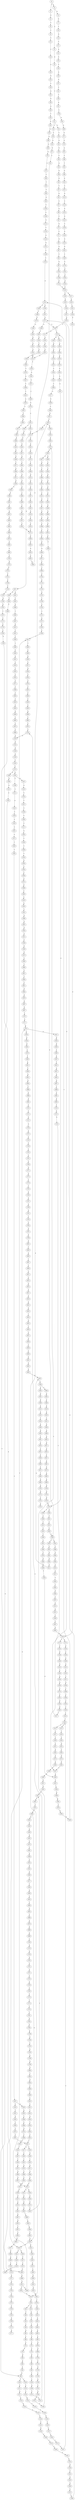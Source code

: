 strict digraph  {
	S0 -> S1 [ label = T ];
	S0 -> S2 [ label = C ];
	S1 -> S3 [ label = G ];
	S2 -> S4 [ label = A ];
	S2 -> S5 [ label = C ];
	S3 -> S6 [ label = T ];
	S4 -> S7 [ label = G ];
	S5 -> S8 [ label = G ];
	S6 -> S9 [ label = T ];
	S7 -> S10 [ label = T ];
	S8 -> S11 [ label = T ];
	S9 -> S12 [ label = C ];
	S10 -> S13 [ label = G ];
	S11 -> S14 [ label = A ];
	S11 -> S15 [ label = C ];
	S12 -> S16 [ label = C ];
	S13 -> S17 [ label = C ];
	S14 -> S18 [ label = C ];
	S15 -> S19 [ label = C ];
	S16 -> S20 [ label = A ];
	S17 -> S21 [ label = A ];
	S18 -> S22 [ label = A ];
	S19 -> S23 [ label = A ];
	S20 -> S24 [ label = G ];
	S21 -> S25 [ label = A ];
	S22 -> S26 [ label = G ];
	S23 -> S27 [ label = G ];
	S24 -> S28 [ label = C ];
	S25 -> S29 [ label = C ];
	S26 -> S30 [ label = C ];
	S27 -> S31 [ label = T ];
	S28 -> S32 [ label = A ];
	S29 -> S33 [ label = A ];
	S30 -> S34 [ label = A ];
	S31 -> S35 [ label = A ];
	S32 -> S36 [ label = G ];
	S33 -> S37 [ label = G ];
	S34 -> S38 [ label = G ];
	S35 -> S39 [ label = G ];
	S36 -> S40 [ label = A ];
	S37 -> S41 [ label = C ];
	S38 -> S42 [ label = G ];
	S39 -> S43 [ label = G ];
	S39 -> S44 [ label = C ];
	S40 -> S45 [ label = T ];
	S41 -> S46 [ label = T ];
	S42 -> S47 [ label = T ];
	S43 -> S48 [ label = G ];
	S44 -> S49 [ label = T ];
	S45 -> S50 [ label = A ];
	S46 -> S51 [ label = A ];
	S47 -> S52 [ label = G ];
	S48 -> S53 [ label = T ];
	S49 -> S54 [ label = C ];
	S50 -> S55 [ label = A ];
	S51 -> S56 [ label = C ];
	S52 -> S57 [ label = C ];
	S53 -> S58 [ label = C ];
	S54 -> S59 [ label = C ];
	S55 -> S60 [ label = A ];
	S56 -> S61 [ label = G ];
	S57 -> S62 [ label = A ];
	S58 -> S63 [ label = A ];
	S59 -> S64 [ label = A ];
	S60 -> S65 [ label = A ];
	S61 -> S66 [ label = A ];
	S62 -> S67 [ label = C ];
	S63 -> S68 [ label = C ];
	S64 -> S69 [ label = C ];
	S65 -> S70 [ label = A ];
	S66 -> S71 [ label = G ];
	S67 -> S72 [ label = G ];
	S68 -> S73 [ label = T ];
	S69 -> S74 [ label = C ];
	S70 -> S75 [ label = C ];
	S71 -> S76 [ label = A ];
	S72 -> S77 [ label = C ];
	S73 -> S78 [ label = C ];
	S74 -> S79 [ label = G ];
	S75 -> S80 [ label = T ];
	S76 -> S81 [ label = A ];
	S77 -> S82 [ label = G ];
	S78 -> S83 [ label = G ];
	S79 -> S84 [ label = G ];
	S80 -> S85 [ label = T ];
	S81 -> S86 [ label = C ];
	S82 -> S87 [ label = G ];
	S83 -> S88 [ label = C ];
	S84 -> S89 [ label = A ];
	S85 -> S90 [ label = T ];
	S86 -> S91 [ label = T ];
	S87 -> S92 [ label = T ];
	S88 -> S93 [ label = T ];
	S89 -> S94 [ label = C ];
	S90 -> S95 [ label = G ];
	S91 -> S96 [ label = G ];
	S92 -> S97 [ label = G ];
	S93 -> S98 [ label = T ];
	S94 -> S99 [ label = G ];
	S95 -> S100 [ label = C ];
	S96 -> S101 [ label = G ];
	S97 -> S102 [ label = C ];
	S98 -> S103 [ label = C ];
	S99 -> S104 [ label = C ];
	S99 -> S105 [ label = T ];
	S100 -> S106 [ label = C ];
	S101 -> S107 [ label = C ];
	S102 -> S108 [ label = C ];
	S103 -> S109 [ label = A ];
	S104 -> S110 [ label = C ];
	S105 -> S111 [ label = C ];
	S106 -> S112 [ label = G ];
	S107 -> S113 [ label = G ];
	S108 -> S114 [ label = G ];
	S109 -> S115 [ label = T ];
	S110 -> S116 [ label = C ];
	S111 -> S117 [ label = G ];
	S112 -> S118 [ label = T ];
	S113 -> S119 [ label = C ];
	S114 -> S120 [ label = C ];
	S115 -> S121 [ label = C ];
	S116 -> S122 [ label = A ];
	S117 -> S123 [ label = T ];
	S118 -> S124 [ label = A ];
	S119 -> S125 [ label = A ];
	S120 -> S126 [ label = C ];
	S120 -> S127 [ label = A ];
	S121 -> S128 [ label = C ];
	S122 -> S129 [ label = T ];
	S123 -> S130 [ label = G ];
	S124 -> S131 [ label = G ];
	S125 -> S132 [ label = G ];
	S126 -> S133 [ label = G ];
	S127 -> S134 [ label = A ];
	S128 -> S135 [ label = A ];
	S129 -> S136 [ label = C ];
	S130 -> S137 [ label = A ];
	S131 -> S138 [ label = C ];
	S132 -> S139 [ label = C ];
	S133 -> S140 [ label = G ];
	S134 -> S141 [ label = C ];
	S135 -> S142 [ label = G ];
	S136 -> S143 [ label = G ];
	S137 -> S144 [ label = C ];
	S138 -> S145 [ label = C ];
	S139 -> S146 [ label = G ];
	S140 -> S147 [ label = T ];
	S141 -> S148 [ label = C ];
	S142 -> S149 [ label = A ];
	S143 -> S150 [ label = T ];
	S144 -> S151 [ label = C ];
	S145 -> S152 [ label = G ];
	S146 -> S153 [ label = G ];
	S147 -> S154 [ label = G ];
	S148 -> S155 [ label = A ];
	S149 -> S156 [ label = A ];
	S150 -> S157 [ label = C ];
	S151 -> S158 [ label = G ];
	S152 -> S159 [ label = G ];
	S152 -> S160 [ label = C ];
	S153 -> S161 [ label = G ];
	S154 -> S162 [ label = G ];
	S155 -> S163 [ label = G ];
	S156 -> S164 [ label = C ];
	S157 -> S165 [ label = C ];
	S158 -> S166 [ label = G ];
	S159 -> S167 [ label = T ];
	S160 -> S168 [ label = T ];
	S161 -> S169 [ label = T ];
	S162 -> S170 [ label = T ];
	S162 -> S171 [ label = A ];
	S163 -> S172 [ label = A ];
	S163 -> S173 [ label = T ];
	S164 -> S174 [ label = C ];
	S165 -> S175 [ label = T ];
	S166 -> S176 [ label = T ];
	S167 -> S177 [ label = G ];
	S168 -> S178 [ label = G ];
	S169 -> S179 [ label = G ];
	S170 -> S180 [ label = G ];
	S170 -> S181 [ label = T ];
	S171 -> S182 [ label = A ];
	S172 -> S183 [ label = A ];
	S173 -> S184 [ label = C ];
	S174 -> S185 [ label = A ];
	S174 -> S186 [ label = G ];
	S175 -> S187 [ label = C ];
	S176 -> S188 [ label = C ];
	S177 -> S189 [ label = A ];
	S177 -> S162 [ label = G ];
	S178 -> S190 [ label = G ];
	S179 -> S191 [ label = C ];
	S180 -> S192 [ label = G ];
	S181 -> S193 [ label = A ];
	S182 -> S194 [ label = G ];
	S183 -> S195 [ label = C ];
	S184 -> S196 [ label = G ];
	S185 -> S197 [ label = G ];
	S185 -> S198 [ label = C ];
	S186 -> S199 [ label = G ];
	S187 -> S200 [ label = T ];
	S188 -> S201 [ label = G ];
	S189 -> S202 [ label = C ];
	S190 -> S203 [ label = A ];
	S191 -> S204 [ label = C ];
	S192 -> S205 [ label = A ];
	S193 -> S206 [ label = G ];
	S194 -> S207 [ label = A ];
	S195 -> S208 [ label = A ];
	S196 -> S209 [ label = C ];
	S197 -> S210 [ label = A ];
	S198 -> S211 [ label = C ];
	S199 -> S212 [ label = A ];
	S200 -> S213 [ label = T ];
	S200 -> S214 [ label = G ];
	S201 -> S215 [ label = C ];
	S202 -> S216 [ label = G ];
	S203 -> S217 [ label = A ];
	S204 -> S218 [ label = G ];
	S205 -> S219 [ label = A ];
	S206 -> S220 [ label = A ];
	S207 -> S221 [ label = A ];
	S208 -> S222 [ label = G ];
	S209 -> S223 [ label = G ];
	S210 -> S224 [ label = C ];
	S211 -> S225 [ label = A ];
	S212 -> S226 [ label = C ];
	S213 -> S227 [ label = C ];
	S214 -> S228 [ label = T ];
	S215 -> S229 [ label = G ];
	S216 -> S230 [ label = T ];
	S217 -> S231 [ label = G ];
	S218 -> S120 [ label = C ];
	S219 -> S232 [ label = C ];
	S220 -> S233 [ label = A ];
	S221 -> S234 [ label = C ];
	S222 -> S235 [ label = C ];
	S223 -> S236 [ label = C ];
	S224 -> S237 [ label = T ];
	S225 -> S238 [ label = C ];
	S226 -> S99 [ label = G ];
	S227 -> S239 [ label = T ];
	S228 -> S240 [ label = C ];
	S229 -> S241 [ label = T ];
	S230 -> S242 [ label = G ];
	S231 -> S243 [ label = A ];
	S232 -> S244 [ label = C ];
	S233 -> S245 [ label = G ];
	S234 -> S246 [ label = G ];
	S235 -> S247 [ label = C ];
	S236 -> S248 [ label = A ];
	S237 -> S249 [ label = C ];
	S238 -> S250 [ label = C ];
	S239 -> S251 [ label = C ];
	S240 -> S252 [ label = G ];
	S241 -> S253 [ label = A ];
	S242 -> S254 [ label = G ];
	S243 -> S221 [ label = A ];
	S244 -> S255 [ label = T ];
	S245 -> S256 [ label = G ];
	S246 -> S257 [ label = G ];
	S247 -> S258 [ label = G ];
	S248 -> S259 [ label = G ];
	S249 -> S260 [ label = C ];
	S250 -> S261 [ label = C ];
	S251 -> S262 [ label = G ];
	S252 -> S263 [ label = T ];
	S253 -> S264 [ label = G ];
	S254 -> S265 [ label = G ];
	S255 -> S266 [ label = C ];
	S256 -> S267 [ label = G ];
	S257 -> S268 [ label = C ];
	S258 -> S269 [ label = T ];
	S259 -> S270 [ label = C ];
	S260 -> S271 [ label = C ];
	S261 -> S272 [ label = C ];
	S262 -> S273 [ label = G ];
	S263 -> S274 [ label = G ];
	S264 -> S275 [ label = C ];
	S265 -> S276 [ label = T ];
	S266 -> S277 [ label = G ];
	S267 -> S278 [ label = G ];
	S268 -> S279 [ label = A ];
	S269 -> S280 [ label = C ];
	S270 -> S281 [ label = C ];
	S271 -> S282 [ label = A ];
	S272 -> S283 [ label = T ];
	S273 -> S284 [ label = A ];
	S274 -> S285 [ label = G ];
	S275 -> S286 [ label = C ];
	S276 -> S287 [ label = A ];
	S277 -> S288 [ label = G ];
	S278 -> S289 [ label = T ];
	S278 -> S290 [ label = G ];
	S279 -> S291 [ label = C ];
	S280 -> S292 [ label = C ];
	S281 -> S293 [ label = G ];
	S282 -> S294 [ label = T ];
	S283 -> S295 [ label = T ];
	S284 -> S296 [ label = G ];
	S285 -> S297 [ label = T ];
	S286 -> S152 [ label = G ];
	S287 -> S298 [ label = C ];
	S288 -> S299 [ label = C ];
	S289 -> S300 [ label = C ];
	S290 -> S301 [ label = T ];
	S291 -> S302 [ label = C ];
	S291 -> S303 [ label = T ];
	S292 -> S304 [ label = T ];
	S293 -> S305 [ label = G ];
	S294 -> S306 [ label = C ];
	S295 -> S307 [ label = C ];
	S296 -> S308 [ label = A ];
	S297 -> S309 [ label = A ];
	S298 -> S310 [ label = T ];
	S299 -> S311 [ label = A ];
	S300 -> S312 [ label = T ];
	S301 -> S313 [ label = C ];
	S302 -> S314 [ label = G ];
	S303 -> S315 [ label = G ];
	S304 -> S316 [ label = C ];
	S305 -> S317 [ label = T ];
	S306 -> S318 [ label = T ];
	S307 -> S319 [ label = C ];
	S307 -> S320 [ label = G ];
	S308 -> S321 [ label = G ];
	S309 -> S322 [ label = C ];
	S310 -> S323 [ label = A ];
	S311 -> S324 [ label = C ];
	S312 -> S325 [ label = C ];
	S313 -> S326 [ label = C ];
	S314 -> S327 [ label = A ];
	S314 -> S328 [ label = G ];
	S315 -> S329 [ label = G ];
	S316 -> S200 [ label = T ];
	S317 -> S177 [ label = G ];
	S318 -> S330 [ label = G ];
	S319 -> S331 [ label = T ];
	S320 -> S332 [ label = A ];
	S321 -> S333 [ label = G ];
	S322 -> S334 [ label = C ];
	S323 -> S335 [ label = T ];
	S324 -> S336 [ label = G ];
	S324 -> S337 [ label = C ];
	S325 -> S338 [ label = T ];
	S326 -> S339 [ label = G ];
	S327 -> S340 [ label = G ];
	S327 -> S341 [ label = A ];
	S328 -> S342 [ label = G ];
	S329 -> S343 [ label = G ];
	S330 -> S344 [ label = C ];
	S331 -> S345 [ label = G ];
	S332 -> S346 [ label = T ];
	S333 -> S347 [ label = T ];
	S334 -> S348 [ label = G ];
	S335 -> S349 [ label = T ];
	S336 -> S350 [ label = C ];
	S337 -> S314 [ label = G ];
	S338 -> S351 [ label = C ];
	S339 -> S352 [ label = C ];
	S339 -> S353 [ label = T ];
	S340 -> S354 [ label = T ];
	S341 -> S355 [ label = T ];
	S342 -> S356 [ label = A ];
	S343 -> S357 [ label = A ];
	S344 -> S358 [ label = C ];
	S345 -> S359 [ label = T ];
	S346 -> S360 [ label = C ];
	S347 -> S361 [ label = C ];
	S348 -> S362 [ label = G ];
	S349 -> S363 [ label = G ];
	S350 -> S364 [ label = G ];
	S351 -> S365 [ label = G ];
	S352 -> S366 [ label = C ];
	S353 -> S367 [ label = C ];
	S354 -> S368 [ label = C ];
	S355 -> S369 [ label = G ];
	S356 -> S370 [ label = A ];
	S357 -> S371 [ label = A ];
	S358 -> S372 [ label = A ];
	S359 -> S373 [ label = C ];
	S360 -> S374 [ label = G ];
	S361 -> S375 [ label = C ];
	S362 -> S376 [ label = T ];
	S363 -> S377 [ label = G ];
	S364 -> S378 [ label = C ];
	S365 -> S379 [ label = T ];
	S366 -> S380 [ label = G ];
	S367 -> S381 [ label = G ];
	S368 -> S382 [ label = C ];
	S369 -> S383 [ label = T ];
	S370 -> S384 [ label = T ];
	S371 -> S385 [ label = C ];
	S372 -> S386 [ label = G ];
	S373 -> S387 [ label = C ];
	S374 -> S388 [ label = T ];
	S375 -> S389 [ label = C ];
	S376 -> S390 [ label = G ];
	S377 -> S391 [ label = A ];
	S378 -> S392 [ label = G ];
	S379 -> S393 [ label = G ];
	S380 -> S394 [ label = G ];
	S381 -> S395 [ label = G ];
	S382 -> S396 [ label = A ];
	S383 -> S397 [ label = A ];
	S384 -> S398 [ label = T ];
	S385 -> S399 [ label = T ];
	S386 -> S400 [ label = T ];
	S387 -> S401 [ label = T ];
	S388 -> S402 [ label = T ];
	S389 -> S403 [ label = A ];
	S389 -> S404 [ label = G ];
	S390 -> S405 [ label = G ];
	S391 -> S406 [ label = A ];
	S392 -> S407 [ label = C ];
	S392 -> S408 [ label = G ];
	S393 -> S409 [ label = G ];
	S394 -> S410 [ label = A ];
	S395 -> S411 [ label = A ];
	S396 -> S412 [ label = G ];
	S397 -> S413 [ label = G ];
	S398 -> S414 [ label = G ];
	S399 -> S415 [ label = G ];
	S400 -> S416 [ label = C ];
	S401 -> S417 [ label = A ];
	S401 -> S418 [ label = T ];
	S402 -> S419 [ label = T ];
	S403 -> S420 [ label = G ];
	S404 -> S421 [ label = G ];
	S404 -> S422 [ label = A ];
	S405 -> S170 [ label = T ];
	S406 -> S423 [ label = C ];
	S407 -> S424 [ label = G ];
	S408 -> S425 [ label = C ];
	S409 -> S426 [ label = T ];
	S410 -> S427 [ label = A ];
	S411 -> S428 [ label = A ];
	S412 -> S429 [ label = T ];
	S412 -> S430 [ label = C ];
	S413 -> S431 [ label = T ];
	S414 -> S432 [ label = A ];
	S415 -> S433 [ label = G ];
	S416 -> S434 [ label = G ];
	S417 -> S435 [ label = C ];
	S418 -> S436 [ label = G ];
	S419 -> S437 [ label = G ];
	S420 -> S438 [ label = A ];
	S421 -> S439 [ label = A ];
	S422 -> S440 [ label = G ];
	S422 -> S441 [ label = A ];
	S423 -> S442 [ label = G ];
	S424 -> S443 [ label = T ];
	S425 -> S444 [ label = T ];
	S426 -> S309 [ label = A ];
	S427 -> S445 [ label = C ];
	S428 -> S446 [ label = C ];
	S429 -> S35 [ label = A ];
	S430 -> S447 [ label = T ];
	S431 -> S448 [ label = T ];
	S432 -> S449 [ label = A ];
	S433 -> S450 [ label = A ];
	S434 -> S451 [ label = T ];
	S435 -> S452 [ label = T ];
	S436 -> S453 [ label = T ];
	S437 -> S454 [ label = T ];
	S438 -> S455 [ label = G ];
	S439 -> S456 [ label = G ];
	S440 -> S457 [ label = T ];
	S441 -> S458 [ label = G ];
	S442 -> S459 [ label = G ];
	S443 -> S460 [ label = C ];
	S444 -> S461 [ label = G ];
	S445 -> S462 [ label = T ];
	S446 -> S463 [ label = A ];
	S446 -> S464 [ label = T ];
	S447 -> S465 [ label = T ];
	S448 -> S466 [ label = T ];
	S449 -> S467 [ label = C ];
	S450 -> S468 [ label = C ];
	S451 -> S469 [ label = A ];
	S452 -> S470 [ label = A ];
	S453 -> S471 [ label = A ];
	S454 -> S472 [ label = A ];
	S455 -> S473 [ label = C ];
	S456 -> S474 [ label = G ];
	S457 -> S475 [ label = C ];
	S458 -> S476 [ label = T ];
	S459 -> S477 [ label = T ];
	S460 -> S478 [ label = G ];
	S461 -> S479 [ label = G ];
	S462 -> S480 [ label = G ];
	S463 -> S481 [ label = G ];
	S464 -> S482 [ label = A ];
	S465 -> S483 [ label = C ];
	S466 -> S484 [ label = C ];
	S467 -> S485 [ label = C ];
	S468 -> S486 [ label = C ];
	S469 -> S487 [ label = A ];
	S470 -> S488 [ label = C ];
	S471 -> S489 [ label = G ];
	S472 -> S490 [ label = G ];
	S473 -> S491 [ label = C ];
	S474 -> S492 [ label = C ];
	S475 -> S382 [ label = C ];
	S476 -> S493 [ label = C ];
	S477 -> S494 [ label = A ];
	S478 -> S495 [ label = A ];
	S479 -> S496 [ label = A ];
	S480 -> S497 [ label = C ];
	S481 -> S498 [ label = G ];
	S482 -> S499 [ label = C ];
	S483 -> S500 [ label = A ];
	S484 -> S501 [ label = A ];
	S485 -> S502 [ label = C ];
	S486 -> S503 [ label = C ];
	S487 -> S504 [ label = G ];
	S488 -> S505 [ label = C ];
	S489 -> S506 [ label = G ];
	S490 -> S507 [ label = G ];
	S491 -> S508 [ label = A ];
	S492 -> S509 [ label = G ];
	S493 -> S510 [ label = G ];
	S494 -> S511 [ label = C ];
	S495 -> S512 [ label = C ];
	S496 -> S513 [ label = A ];
	S497 -> S514 [ label = A ];
	S498 -> S515 [ label = A ];
	S499 -> S516 [ label = A ];
	S500 -> S517 [ label = C ];
	S501 -> S518 [ label = C ];
	S502 -> S519 [ label = G ];
	S503 -> S520 [ label = G ];
	S504 -> S521 [ label = A ];
	S505 -> S522 [ label = A ];
	S506 -> S523 [ label = A ];
	S507 -> S523 [ label = A ];
	S508 -> S524 [ label = C ];
	S509 -> S525 [ label = T ];
	S510 -> S526 [ label = C ];
	S510 -> S527 [ label = A ];
	S511 -> S528 [ label = G ];
	S512 -> S529 [ label = G ];
	S513 -> S530 [ label = T ];
	S514 -> S531 [ label = A ];
	S515 -> S532 [ label = A ];
	S516 -> S533 [ label = A ];
	S517 -> S534 [ label = G ];
	S518 -> S535 [ label = T ];
	S519 -> S536 [ label = T ];
	S520 -> S537 [ label = T ];
	S521 -> S538 [ label = C ];
	S522 -> S539 [ label = G ];
	S523 -> S540 [ label = G ];
	S523 -> S541 [ label = A ];
	S524 -> S542 [ label = G ];
	S525 -> S543 [ label = G ];
	S526 -> S544 [ label = G ];
	S527 -> S545 [ label = G ];
	S528 -> S546 [ label = A ];
	S529 -> S547 [ label = C ];
	S530 -> S548 [ label = G ];
	S531 -> S549 [ label = C ];
	S532 -> S550 [ label = T ];
	S533 -> S551 [ label = C ];
	S534 -> S552 [ label = C ];
	S535 -> S553 [ label = C ];
	S536 -> S554 [ label = C ];
	S537 -> S555 [ label = C ];
	S538 -> S556 [ label = G ];
	S539 -> S557 [ label = G ];
	S540 -> S558 [ label = A ];
	S541 -> S559 [ label = A ];
	S542 -> S560 [ label = G ];
	S543 -> S561 [ label = G ];
	S544 -> S562 [ label = G ];
	S545 -> S563 [ label = G ];
	S546 -> S564 [ label = A ];
	S547 -> S565 [ label = G ];
	S548 -> S566 [ label = G ];
	S549 -> S567 [ label = C ];
	S550 -> S568 [ label = A ];
	S551 -> S569 [ label = G ];
	S552 -> S570 [ label = C ];
	S553 -> S571 [ label = C ];
	S554 -> S572 [ label = T ];
	S555 -> S572 [ label = T ];
	S556 -> S573 [ label = G ];
	S557 -> S574 [ label = A ];
	S558 -> S575 [ label = G ];
	S559 -> S576 [ label = G ];
	S560 -> S577 [ label = T ];
	S561 -> S578 [ label = T ];
	S562 -> S579 [ label = C ];
	S563 -> S580 [ label = T ];
	S564 -> S581 [ label = G ];
	S565 -> S582 [ label = C ];
	S566 -> S583 [ label = G ];
	S567 -> S584 [ label = A ];
	S568 -> S585 [ label = G ];
	S569 -> S586 [ label = A ];
	S570 -> S587 [ label = C ];
	S571 -> S588 [ label = T ];
	S572 -> S589 [ label = C ];
	S573 -> S590 [ label = C ];
	S574 -> S591 [ label = G ];
	S575 -> S592 [ label = G ];
	S576 -> S593 [ label = G ];
	S577 -> S594 [ label = T ];
	S578 -> S595 [ label = A ];
	S579 -> S596 [ label = T ];
	S580 -> S597 [ label = A ];
	S581 -> S598 [ label = A ];
	S582 -> S599 [ label = C ];
	S583 -> S600 [ label = G ];
	S584 -> S163 [ label = G ];
	S585 -> S601 [ label = T ];
	S586 -> S602 [ label = A ];
	S587 -> S603 [ label = T ];
	S588 -> S604 [ label = T ];
	S589 -> S605 [ label = G ];
	S590 -> S606 [ label = T ];
	S591 -> S607 [ label = A ];
	S592 -> S347 [ label = T ];
	S593 -> S608 [ label = T ];
	S594 -> S609 [ label = A ];
	S595 -> S610 [ label = T ];
	S596 -> S611 [ label = A ];
	S597 -> S612 [ label = T ];
	S598 -> S613 [ label = A ];
	S599 -> S614 [ label = T ];
	S600 -> S615 [ label = T ];
	S601 -> S616 [ label = C ];
	S602 -> S617 [ label = A ];
	S603 -> S618 [ label = T ];
	S604 -> S619 [ label = T ];
	S605 -> S620 [ label = G ];
	S606 -> S621 [ label = C ];
	S607 -> S622 [ label = G ];
	S608 -> S623 [ label = C ];
	S609 -> S624 [ label = C ];
	S610 -> S625 [ label = G ];
	S611 -> S626 [ label = T ];
	S612 -> S627 [ label = A ];
	S613 -> S628 [ label = G ];
	S614 -> S629 [ label = C ];
	S615 -> S630 [ label = C ];
	S616 -> S631 [ label = T ];
	S617 -> S632 [ label = A ];
	S618 -> S633 [ label = C ];
	S619 -> S634 [ label = C ];
	S620 -> S635 [ label = C ];
	S621 -> S636 [ label = T ];
	S622 -> S637 [ label = T ];
	S623 -> S638 [ label = C ];
	S624 -> S639 [ label = T ];
	S625 -> S640 [ label = A ];
	S626 -> S641 [ label = A ];
	S627 -> S642 [ label = A ];
	S628 -> S643 [ label = T ];
	S629 -> S644 [ label = G ];
	S630 -> S645 [ label = C ];
	S631 -> S646 [ label = C ];
	S632 -> S647 [ label = C ];
	S633 -> S648 [ label = A ];
	S634 -> S649 [ label = A ];
	S635 -> S650 [ label = A ];
	S636 -> S651 [ label = C ];
	S637 -> S652 [ label = C ];
	S638 -> S653 [ label = C ];
	S639 -> S654 [ label = G ];
	S640 -> S655 [ label = G ];
	S641 -> S656 [ label = G ];
	S642 -> S657 [ label = G ];
	S643 -> S658 [ label = G ];
	S644 -> S659 [ label = G ];
	S645 -> S339 [ label = G ];
	S646 -> S660 [ label = T ];
	S647 -> S661 [ label = A ];
	S648 -> S662 [ label = T ];
	S649 -> S663 [ label = T ];
	S650 -> S324 [ label = C ];
	S651 -> S664 [ label = G ];
	S652 -> S665 [ label = A ];
	S653 -> S404 [ label = G ];
	S654 -> S666 [ label = C ];
	S655 -> S667 [ label = C ];
	S656 -> S668 [ label = T ];
	S657 -> S669 [ label = T ];
	S658 -> S670 [ label = T ];
	S659 -> S671 [ label = G ];
	S660 -> S672 [ label = C ];
	S661 -> S673 [ label = G ];
	S662 -> S674 [ label = C ];
	S663 -> S675 [ label = C ];
	S664 -> S676 [ label = A ];
	S665 -> S677 [ label = G ];
	S666 -> S678 [ label = A ];
	S667 -> S679 [ label = G ];
	S668 -> S680 [ label = A ];
	S669 -> S681 [ label = C ];
	S670 -> S682 [ label = C ];
	S671 -> S683 [ label = C ];
	S672 -> S684 [ label = T ];
	S673 -> S685 [ label = A ];
	S674 -> S128 [ label = C ];
	S675 -> S686 [ label = C ];
	S676 -> S687 [ label = A ];
	S677 -> S688 [ label = G ];
	S678 -> S689 [ label = G ];
	S679 -> S690 [ label = G ];
	S680 -> S691 [ label = G ];
	S681 -> S692 [ label = G ];
	S682 -> S693 [ label = C ];
	S683 -> S694 [ label = T ];
	S684 -> S695 [ label = G ];
	S685 -> S696 [ label = A ];
	S686 -> S135 [ label = A ];
	S687 -> S697 [ label = G ];
	S688 -> S698 [ label = A ];
	S689 -> S699 [ label = A ];
	S690 -> S700 [ label = T ];
	S691 -> S701 [ label = C ];
	S692 -> S702 [ label = T ];
	S693 -> S703 [ label = T ];
	S694 -> S704 [ label = C ];
	S695 -> S705 [ label = A ];
	S696 -> S706 [ label = G ];
	S697 -> S707 [ label = T ];
	S698 -> S708 [ label = C ];
	S699 -> S709 [ label = C ];
	S700 -> S710 [ label = C ];
	S701 -> S711 [ label = C ];
	S702 -> S712 [ label = G ];
	S703 -> S713 [ label = G ];
	S704 -> S714 [ label = A ];
	S705 -> S715 [ label = G ];
	S706 -> S716 [ label = G ];
	S707 -> S717 [ label = C ];
	S708 -> S718 [ label = C ];
	S709 -> S719 [ label = G ];
	S710 -> S720 [ label = G ];
	S711 -> S721 [ label = G ];
	S712 -> S722 [ label = G ];
	S713 -> S723 [ label = G ];
	S714 -> S724 [ label = C ];
	S715 -> S725 [ label = T ];
	S716 -> S726 [ label = G ];
	S717 -> S510 [ label = G ];
	S718 -> S727 [ label = A ];
	S719 -> S728 [ label = G ];
	S720 -> S729 [ label = C ];
	S721 -> S730 [ label = A ];
	S722 -> S297 [ label = T ];
	S723 -> S731 [ label = C ];
	S724 -> S732 [ label = G ];
	S725 -> S733 [ label = A ];
	S726 -> S278 [ label = G ];
	S727 -> S734 [ label = G ];
	S728 -> S735 [ label = A ];
	S729 -> S736 [ label = A ];
	S730 -> S737 [ label = A ];
	S731 -> S738 [ label = C ];
	S732 -> S739 [ label = T ];
	S734 -> S740 [ label = T ];
	S735 -> S741 [ label = C ];
	S736 -> S742 [ label = C ];
	S737 -> S743 [ label = A ];
	S738 -> S744 [ label = T ];
	S739 -> S745 [ label = C ];
	S740 -> S746 [ label = C ];
	S741 -> S747 [ label = A ];
	S742 -> S748 [ label = G ];
	S743 -> S749 [ label = C ];
	S744 -> S750 [ label = G ];
	S745 -> S751 [ label = C ];
	S746 -> S752 [ label = T ];
	S747 -> S753 [ label = C ];
	S748 -> S754 [ label = C ];
	S749 -> S755 [ label = C ];
	S750 -> S756 [ label = G ];
	S751 -> S757 [ label = A ];
	S752 -> S758 [ label = C ];
	S753 -> S759 [ label = A ];
	S754 -> S760 [ label = G ];
	S755 -> S761 [ label = C ];
	S756 -> S762 [ label = G ];
	S757 -> S763 [ label = G ];
	S758 -> S764 [ label = T ];
	S759 -> S765 [ label = C ];
	S760 -> S378 [ label = C ];
	S761 -> S766 [ label = C ];
	S762 -> S767 [ label = T ];
	S763 -> S768 [ label = C ];
	S764 -> S769 [ label = G ];
	S765 -> S770 [ label = C ];
	S766 -> S771 [ label = G ];
	S767 -> S772 [ label = C ];
	S768 -> S447 [ label = T ];
	S769 -> S773 [ label = T ];
	S770 -> S774 [ label = T ];
	S771 -> S775 [ label = A ];
	S772 -> S776 [ label = C ];
	S773 -> S777 [ label = A ];
	S774 -> S778 [ label = C ];
	S775 -> S779 [ label = C ];
	S776 -> S780 [ label = C ];
	S778 -> S781 [ label = T ];
	S779 -> S782 [ label = T ];
	S780 -> S783 [ label = G ];
	S781 -> S784 [ label = A ];
	S782 -> S785 [ label = A ];
	S783 -> S422 [ label = A ];
	S784 -> S786 [ label = G ];
	S785 -> S787 [ label = G ];
	S786 -> S788 [ label = A ];
	S787 -> S789 [ label = A ];
	S788 -> S790 [ label = A ];
	S789 -> S791 [ label = A ];
	S790 -> S792 [ label = C ];
	S791 -> S793 [ label = T ];
	S792 -> S794 [ label = G ];
	S793 -> S795 [ label = C ];
	S794 -> S796 [ label = A ];
	S795 -> S797 [ label = G ];
	S796 -> S798 [ label = G ];
	S797 -> S799 [ label = G ];
	S798 -> S800 [ label = G ];
	S799 -> S801 [ label = G ];
	S800 -> S802 [ label = T ];
	S801 -> S803 [ label = T ];
	S802 -> S804 [ label = G ];
	S803 -> S805 [ label = A ];
	S804 -> S806 [ label = T ];
	S805 -> S807 [ label = T ];
	S806 -> S808 [ label = C ];
	S807 -> S809 [ label = C ];
	S808 -> S810 [ label = C ];
	S809 -> S811 [ label = C ];
	S810 -> S812 [ label = C ];
	S811 -> S813 [ label = C ];
	S812 -> S814 [ label = T ];
	S813 -> S815 [ label = G ];
	S814 -> S816 [ label = G ];
	S815 -> S817 [ label = A ];
	S816 -> S818 [ label = T ];
	S817 -> S819 [ label = A ];
	S818 -> S820 [ label = C ];
	S819 -> S821 [ label = A ];
	S820 -> S822 [ label = C ];
	S821 -> S823 [ label = G ];
	S822 -> S401 [ label = T ];
	S823 -> S824 [ label = T ];
	S824 -> S825 [ label = G ];
	S825 -> S826 [ label = T ];
	S826 -> S827 [ label = C ];
	S827 -> S828 [ label = G ];
	S828 -> S829 [ label = T ];
	S829 -> S830 [ label = C ];
	S830 -> S831 [ label = G ];
	S831 -> S832 [ label = G ];
	S832 -> S833 [ label = A ];
	S833 -> S428 [ label = A ];
}
